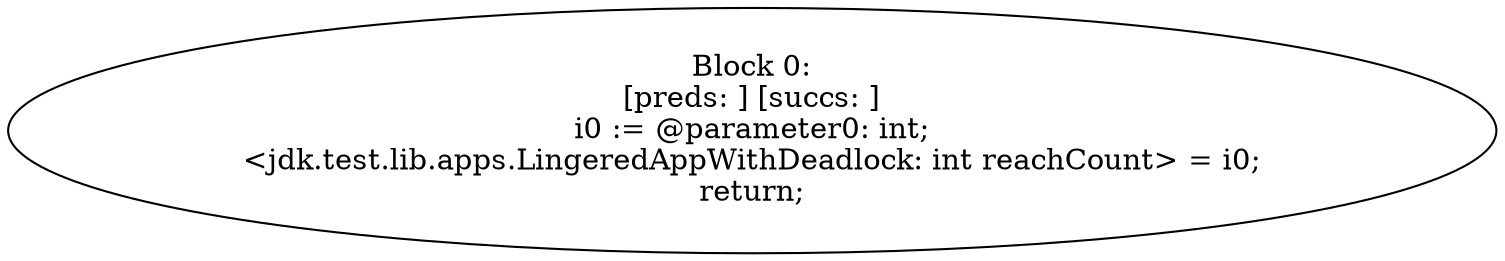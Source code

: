 digraph "unitGraph" {
    "Block 0:
[preds: ] [succs: ]
i0 := @parameter0: int;
<jdk.test.lib.apps.LingeredAppWithDeadlock: int reachCount> = i0;
return;
"
}
